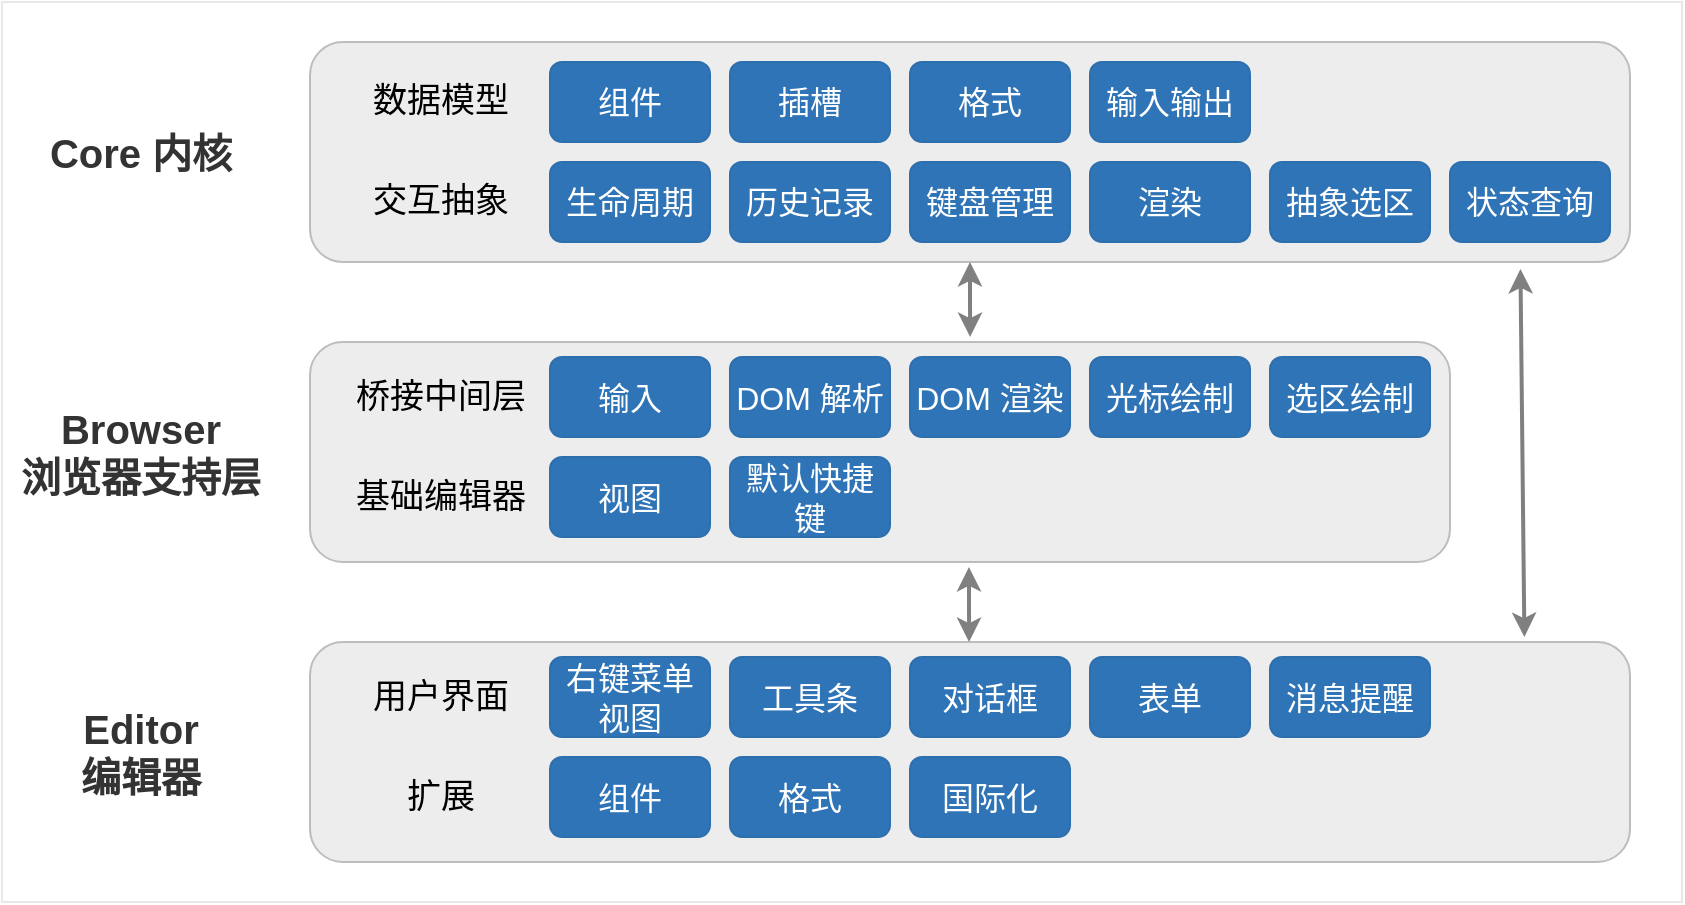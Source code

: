 <mxfile version="16.6.2" type="device"><diagram id="nZ9XGS9c5bAofMBQ1eQH" name="Page-1"><mxGraphModel dx="967" dy="601" grid="1" gridSize="10" guides="1" tooltips="1" connect="1" arrows="1" fold="1" page="1" pageScale="1" pageWidth="827" pageHeight="1169" math="0" shadow="0"><root><mxCell id="0"/><mxCell id="1" parent="0"/><mxCell id="BWcKuGDS9NHVh7Hvpej_-1" value="" style="rounded=1;whiteSpace=wrap;html=1;fillColor=#EDEDED;strokeColor=#BDBDBD;" parent="1" vertex="1"><mxGeometry x="154" y="40" width="660" height="110" as="geometry"/></mxCell><mxCell id="BWcKuGDS9NHVh7Hvpej_-2" value="Core 内核" style="text;html=1;align=center;verticalAlign=middle;resizable=0;points=[];autosize=1;fontSize=20;fontStyle=1;fontColor=#333333;" parent="1" vertex="1"><mxGeometry x="14" y="80" width="110" height="30" as="geometry"/></mxCell><mxCell id="BWcKuGDS9NHVh7Hvpej_-3" value="组件" style="rounded=1;whiteSpace=wrap;html=1;fontSize=16;labelBackgroundColor=none;strokeColor=#2D6FAD;fillColor=#2f74b6;fontColor=#FFFFFF;" parent="1" vertex="1"><mxGeometry x="274" y="50" width="80" height="40" as="geometry"/></mxCell><mxCell id="BWcKuGDS9NHVh7Hvpej_-4" value="数据模型" style="text;html=1;align=center;verticalAlign=middle;resizable=0;points=[];autosize=1;fontSize=17;" parent="1" vertex="1"><mxGeometry x="179" y="55" width="80" height="30" as="geometry"/></mxCell><mxCell id="BWcKuGDS9NHVh7Hvpej_-5" value="交互抽象" style="text;html=1;align=center;verticalAlign=middle;resizable=0;points=[];autosize=1;fontSize=17;" parent="1" vertex="1"><mxGeometry x="179" y="105" width="80" height="30" as="geometry"/></mxCell><mxCell id="BWcKuGDS9NHVh7Hvpej_-6" value="插槽" style="rounded=1;whiteSpace=wrap;html=1;fontSize=16;labelBackgroundColor=none;strokeColor=#2D6FAD;fillColor=#2f74b6;fontColor=#FFFFFF;" parent="1" vertex="1"><mxGeometry x="364" y="50" width="80" height="40" as="geometry"/></mxCell><mxCell id="BWcKuGDS9NHVh7Hvpej_-7" value="格式" style="rounded=1;whiteSpace=wrap;html=1;fontSize=16;labelBackgroundColor=none;strokeColor=#2D6FAD;fillColor=#2f74b6;fontColor=#FFFFFF;" parent="1" vertex="1"><mxGeometry x="454" y="50" width="80" height="40" as="geometry"/></mxCell><mxCell id="BWcKuGDS9NHVh7Hvpej_-8" value="生命周期" style="rounded=1;whiteSpace=wrap;html=1;fontSize=16;labelBackgroundColor=none;strokeColor=#2D6FAD;fillColor=#2f74b6;fontColor=#FFFFFF;" parent="1" vertex="1"><mxGeometry x="274" y="100" width="80" height="40" as="geometry"/></mxCell><mxCell id="BWcKuGDS9NHVh7Hvpej_-9" value="历史记录" style="rounded=1;whiteSpace=wrap;html=1;fontSize=16;labelBackgroundColor=none;strokeColor=#2D6FAD;fillColor=#2f74b6;fontColor=#FFFFFF;" parent="1" vertex="1"><mxGeometry x="364" y="100" width="80" height="40" as="geometry"/></mxCell><mxCell id="BWcKuGDS9NHVh7Hvpej_-10" value="键盘管理" style="rounded=1;whiteSpace=wrap;html=1;fontSize=16;labelBackgroundColor=none;strokeColor=#2D6FAD;fillColor=#2f74b6;fontColor=#FFFFFF;" parent="1" vertex="1"><mxGeometry x="454" y="100" width="80" height="40" as="geometry"/></mxCell><mxCell id="BWcKuGDS9NHVh7Hvpej_-11" value="渲染" style="rounded=1;whiteSpace=wrap;html=1;fontSize=16;labelBackgroundColor=none;strokeColor=#2D6FAD;fillColor=#2f74b6;fontColor=#FFFFFF;" parent="1" vertex="1"><mxGeometry x="544" y="100" width="80" height="40" as="geometry"/></mxCell><mxCell id="BWcKuGDS9NHVh7Hvpej_-12" value="抽象选区" style="rounded=1;whiteSpace=wrap;html=1;fontSize=16;labelBackgroundColor=none;strokeColor=#2D6FAD;fillColor=#2f74b6;fontColor=#FFFFFF;" parent="1" vertex="1"><mxGeometry x="634" y="100" width="80" height="40" as="geometry"/></mxCell><mxCell id="BWcKuGDS9NHVh7Hvpej_-13" value="状态查询" style="rounded=1;whiteSpace=wrap;html=1;fontSize=16;labelBackgroundColor=none;strokeColor=#2D6FAD;fillColor=#2f74b6;fontColor=#FFFFFF;" parent="1" vertex="1"><mxGeometry x="724" y="100" width="80" height="40" as="geometry"/></mxCell><mxCell id="BWcKuGDS9NHVh7Hvpej_-14" value="输入输出" style="rounded=1;whiteSpace=wrap;html=1;fontSize=16;labelBackgroundColor=none;strokeColor=#2D6FAD;fillColor=#2f74b6;fontColor=#FFFFFF;" parent="1" vertex="1"><mxGeometry x="544" y="50" width="80" height="40" as="geometry"/></mxCell><mxCell id="BWcKuGDS9NHVh7Hvpej_-15" value="" style="rounded=1;whiteSpace=wrap;html=1;labelBackgroundColor=none;fillColor=#EDEDED;strokeColor=#BDBDBD;" parent="1" vertex="1"><mxGeometry x="154" y="190" width="570" height="110" as="geometry"/></mxCell><mxCell id="BWcKuGDS9NHVh7Hvpej_-16" value="Browser&lt;br&gt;浏览器支持层" style="text;html=1;align=center;verticalAlign=middle;resizable=0;points=[];autosize=1;fontSize=20;fontStyle=1;fontColor=#333333;" parent="1" vertex="1"><mxGeometry x="14" y="230" width="110" height="30" as="geometry"/></mxCell><mxCell id="BWcKuGDS9NHVh7Hvpej_-17" value="输入" style="rounded=1;whiteSpace=wrap;html=1;fontSize=16;labelBackgroundColor=none;fontColor=#FFFFFF;labelBorderColor=none;strokeColor=#2D6FAD;fillColor=#2f74b6;" parent="1" vertex="1"><mxGeometry x="274" y="197.5" width="80" height="40" as="geometry"/></mxCell><mxCell id="BWcKuGDS9NHVh7Hvpej_-18" value="桥接中间层" style="text;html=1;align=center;verticalAlign=middle;resizable=0;points=[];autosize=1;fontSize=17;" parent="1" vertex="1"><mxGeometry x="169" y="202.5" width="100" height="30" as="geometry"/></mxCell><mxCell id="BWcKuGDS9NHVh7Hvpej_-19" value="基础编辑器" style="text;html=1;align=center;verticalAlign=middle;resizable=0;points=[];autosize=1;fontSize=17;" parent="1" vertex="1"><mxGeometry x="169" y="252.5" width="100" height="30" as="geometry"/></mxCell><mxCell id="BWcKuGDS9NHVh7Hvpej_-20" value="DOM 解析" style="rounded=1;whiteSpace=wrap;html=1;fontSize=16;labelBackgroundColor=none;strokeColor=#2D6FAD;fillColor=#2f74b6;fontColor=#FFFFFF;" parent="1" vertex="1"><mxGeometry x="364" y="197.5" width="80" height="40" as="geometry"/></mxCell><mxCell id="BWcKuGDS9NHVh7Hvpej_-21" value="DOM 渲染" style="rounded=1;whiteSpace=wrap;html=1;fontSize=16;labelBackgroundColor=none;strokeColor=#2D6FAD;fillColor=#2f74b6;fontColor=#FFFFFF;" parent="1" vertex="1"><mxGeometry x="454" y="197.5" width="80" height="40" as="geometry"/></mxCell><mxCell id="BWcKuGDS9NHVh7Hvpej_-22" value="视图" style="rounded=1;whiteSpace=wrap;html=1;fontSize=16;labelBackgroundColor=none;strokeColor=#2D6FAD;fillColor=#2f74b6;fontColor=#FFFFFF;" parent="1" vertex="1"><mxGeometry x="274" y="247.5" width="80" height="40" as="geometry"/></mxCell><mxCell id="BWcKuGDS9NHVh7Hvpej_-23" value="默认快捷键" style="rounded=1;whiteSpace=wrap;html=1;fontSize=16;labelBackgroundColor=none;strokeColor=#2D6FAD;fillColor=#2f74b6;fontColor=#FFFFFF;" parent="1" vertex="1"><mxGeometry x="364" y="247.5" width="80" height="40" as="geometry"/></mxCell><mxCell id="BWcKuGDS9NHVh7Hvpej_-24" value="光标绘制" style="rounded=1;whiteSpace=wrap;html=1;fontSize=16;labelBackgroundColor=none;strokeColor=#2D6FAD;fillColor=#2f74b6;fontColor=#FFFFFF;" parent="1" vertex="1"><mxGeometry x="544" y="197.5" width="80" height="40" as="geometry"/></mxCell><mxCell id="BWcKuGDS9NHVh7Hvpej_-25" value="选区绘制" style="rounded=1;whiteSpace=wrap;html=1;fontSize=16;labelBackgroundColor=none;strokeColor=#2D6FAD;fillColor=#2f74b6;fontColor=#FFFFFF;" parent="1" vertex="1"><mxGeometry x="634" y="197.5" width="80" height="40" as="geometry"/></mxCell><mxCell id="BWcKuGDS9NHVh7Hvpej_-26" value="" style="rounded=1;whiteSpace=wrap;html=1;fillColor=#EDEDED;strokeColor=#BDBDBD;" parent="1" vertex="1"><mxGeometry x="154" y="340" width="660" height="110" as="geometry"/></mxCell><mxCell id="BWcKuGDS9NHVh7Hvpej_-27" value="Editor&lt;br&gt;编辑器" style="text;html=1;align=center;verticalAlign=middle;resizable=0;points=[];autosize=1;fontSize=20;fontStyle=1;fontColor=#333333;" parent="1" vertex="1"><mxGeometry x="14" y="380" width="110" height="30" as="geometry"/></mxCell><mxCell id="BWcKuGDS9NHVh7Hvpej_-28" value="右键菜单视图" style="rounded=1;whiteSpace=wrap;html=1;fontSize=16;labelBackgroundColor=none;strokeColor=#2D6FAD;fillColor=#2f74b6;fontColor=#FFFFFF;" parent="1" vertex="1"><mxGeometry x="274" y="347.5" width="80" height="40" as="geometry"/></mxCell><mxCell id="BWcKuGDS9NHVh7Hvpej_-29" value="用户界面" style="text;html=1;align=center;verticalAlign=middle;resizable=0;points=[];autosize=1;fontSize=17;" parent="1" vertex="1"><mxGeometry x="169" y="352.5" width="100" height="30" as="geometry"/></mxCell><mxCell id="BWcKuGDS9NHVh7Hvpej_-30" value="扩展" style="text;html=1;align=center;verticalAlign=middle;resizable=0;points=[];autosize=1;fontSize=17;" parent="1" vertex="1"><mxGeometry x="169" y="402.5" width="100" height="30" as="geometry"/></mxCell><mxCell id="BWcKuGDS9NHVh7Hvpej_-31" value="工具条" style="rounded=1;whiteSpace=wrap;html=1;fontSize=16;labelBackgroundColor=none;strokeColor=#2D6FAD;fillColor=#2f74b6;fontColor=#FFFFFF;" parent="1" vertex="1"><mxGeometry x="364" y="347.5" width="80" height="40" as="geometry"/></mxCell><mxCell id="BWcKuGDS9NHVh7Hvpej_-32" value="对话框" style="rounded=1;whiteSpace=wrap;html=1;fontSize=16;labelBackgroundColor=none;strokeColor=#2D6FAD;fillColor=#2f74b6;fontColor=#FFFFFF;" parent="1" vertex="1"><mxGeometry x="454" y="347.5" width="80" height="40" as="geometry"/></mxCell><mxCell id="BWcKuGDS9NHVh7Hvpej_-33" value="组件" style="rounded=1;whiteSpace=wrap;html=1;fontSize=16;labelBackgroundColor=none;strokeColor=#2D6FAD;fillColor=#2f74b6;fontColor=#FFFFFF;" parent="1" vertex="1"><mxGeometry x="274" y="397.5" width="80" height="40" as="geometry"/></mxCell><mxCell id="BWcKuGDS9NHVh7Hvpej_-34" value="格式" style="rounded=1;whiteSpace=wrap;html=1;fontSize=16;labelBackgroundColor=none;strokeColor=#2D6FAD;fillColor=#2f74b6;fontColor=#FFFFFF;" parent="1" vertex="1"><mxGeometry x="364" y="397.5" width="80" height="40" as="geometry"/></mxCell><mxCell id="BWcKuGDS9NHVh7Hvpej_-35" value="表单" style="rounded=1;whiteSpace=wrap;html=1;fontSize=16;labelBackgroundColor=none;strokeColor=#2D6FAD;fillColor=#2f74b6;fontColor=#FFFFFF;" parent="1" vertex="1"><mxGeometry x="544" y="347.5" width="80" height="40" as="geometry"/></mxCell><mxCell id="BWcKuGDS9NHVh7Hvpej_-36" value="消息提醒" style="rounded=1;whiteSpace=wrap;html=1;fontSize=16;labelBackgroundColor=none;strokeColor=#2D6FAD;fillColor=#2f74b6;fontColor=#FFFFFF;" parent="1" vertex="1"><mxGeometry x="634" y="347.5" width="80" height="40" as="geometry"/></mxCell><mxCell id="BWcKuGDS9NHVh7Hvpej_-37" value="国际化" style="rounded=1;whiteSpace=wrap;html=1;fontSize=16;labelBackgroundColor=none;strokeColor=#2D6FAD;fillColor=#2f74b6;fontColor=#FFFFFF;" parent="1" vertex="1"><mxGeometry x="454" y="397.5" width="80" height="40" as="geometry"/></mxCell><mxCell id="CKr_5u6EJwpTG5ewO-nY-10" value="" style="endArrow=classic;startArrow=classic;html=1;rounded=0;fontColor=#FFFFFF;strokeColor=#808080;strokeWidth=2;exitX=0.917;exitY=1.032;exitDx=0;exitDy=0;exitPerimeter=0;entryX=0.92;entryY=-0.023;entryDx=0;entryDy=0;entryPerimeter=0;" edge="1" parent="1" source="BWcKuGDS9NHVh7Hvpej_-1" target="BWcKuGDS9NHVh7Hvpej_-26"><mxGeometry width="50" height="50" relative="1" as="geometry"><mxPoint x="754" y="280" as="sourcePoint"/><mxPoint x="840" y="288.879" as="targetPoint"/></mxGeometry></mxCell><mxCell id="CKr_5u6EJwpTG5ewO-nY-12" value="" style="endArrow=classic;startArrow=classic;html=1;rounded=0;fontColor=#FFFFFF;strokeColor=#808080;strokeWidth=2;exitX=0.5;exitY=1;exitDx=0;exitDy=0;entryX=0.579;entryY=-0.023;entryDx=0;entryDy=0;entryPerimeter=0;" edge="1" parent="1" source="BWcKuGDS9NHVh7Hvpej_-1" target="BWcKuGDS9NHVh7Hvpej_-15"><mxGeometry width="50" height="50" relative="1" as="geometry"><mxPoint x="420" y="170" as="sourcePoint"/><mxPoint x="460" y="180" as="targetPoint"/></mxGeometry></mxCell><mxCell id="CKr_5u6EJwpTG5ewO-nY-13" value="" style="endArrow=classic;startArrow=classic;html=1;rounded=0;fontColor=#FFFFFF;strokeColor=#808080;strokeWidth=2;exitX=0.5;exitY=1;exitDx=0;exitDy=0;entryX=0.579;entryY=-0.023;entryDx=0;entryDy=0;entryPerimeter=0;" edge="1" parent="1"><mxGeometry width="50" height="50" relative="1" as="geometry"><mxPoint x="483.5" y="302.53" as="sourcePoint"/><mxPoint x="483.53" y="340" as="targetPoint"/></mxGeometry></mxCell><mxCell id="CKr_5u6EJwpTG5ewO-nY-14" value="" style="rounded=0;whiteSpace=wrap;html=1;fontColor=#FFFFFF;strokeColor=#E8E8E8;fillColor=none;" vertex="1" parent="1"><mxGeometry y="20" width="840" height="450" as="geometry"/></mxCell></root></mxGraphModel></diagram></mxfile>